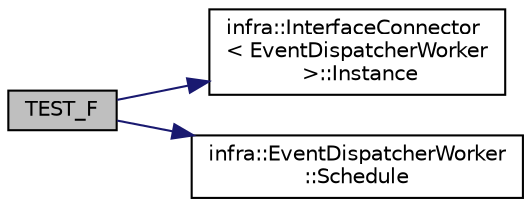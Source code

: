 digraph "TEST_F"
{
 // INTERACTIVE_SVG=YES
  edge [fontname="Helvetica",fontsize="10",labelfontname="Helvetica",labelfontsize="10"];
  node [fontname="Helvetica",fontsize="10",shape=record];
  rankdir="LR";
  Node8 [label="TEST_F",height=0.2,width=0.4,color="black", fillcolor="grey75", style="filled", fontcolor="black"];
  Node8 -> Node9 [color="midnightblue",fontsize="10",style="solid",fontname="Helvetica"];
  Node9 [label="infra::InterfaceConnector\l\< EventDispatcherWorker\l \>::Instance",height=0.2,width=0.4,color="black", fillcolor="white", style="filled",URL="$d3/d0e/classinfra_1_1_interface_connector.html#aed1d9e952d3d0dfa68e59ee4e868b380"];
  Node8 -> Node10 [color="midnightblue",fontsize="10",style="solid",fontname="Helvetica"];
  Node10 [label="infra::EventDispatcherWorker\l::Schedule",height=0.2,width=0.4,color="black", fillcolor="white", style="filled",URL="$d7/d34/classinfra_1_1_event_dispatcher_worker.html#a5922b8fd5101b15f20b639fcd11fa272"];
}
